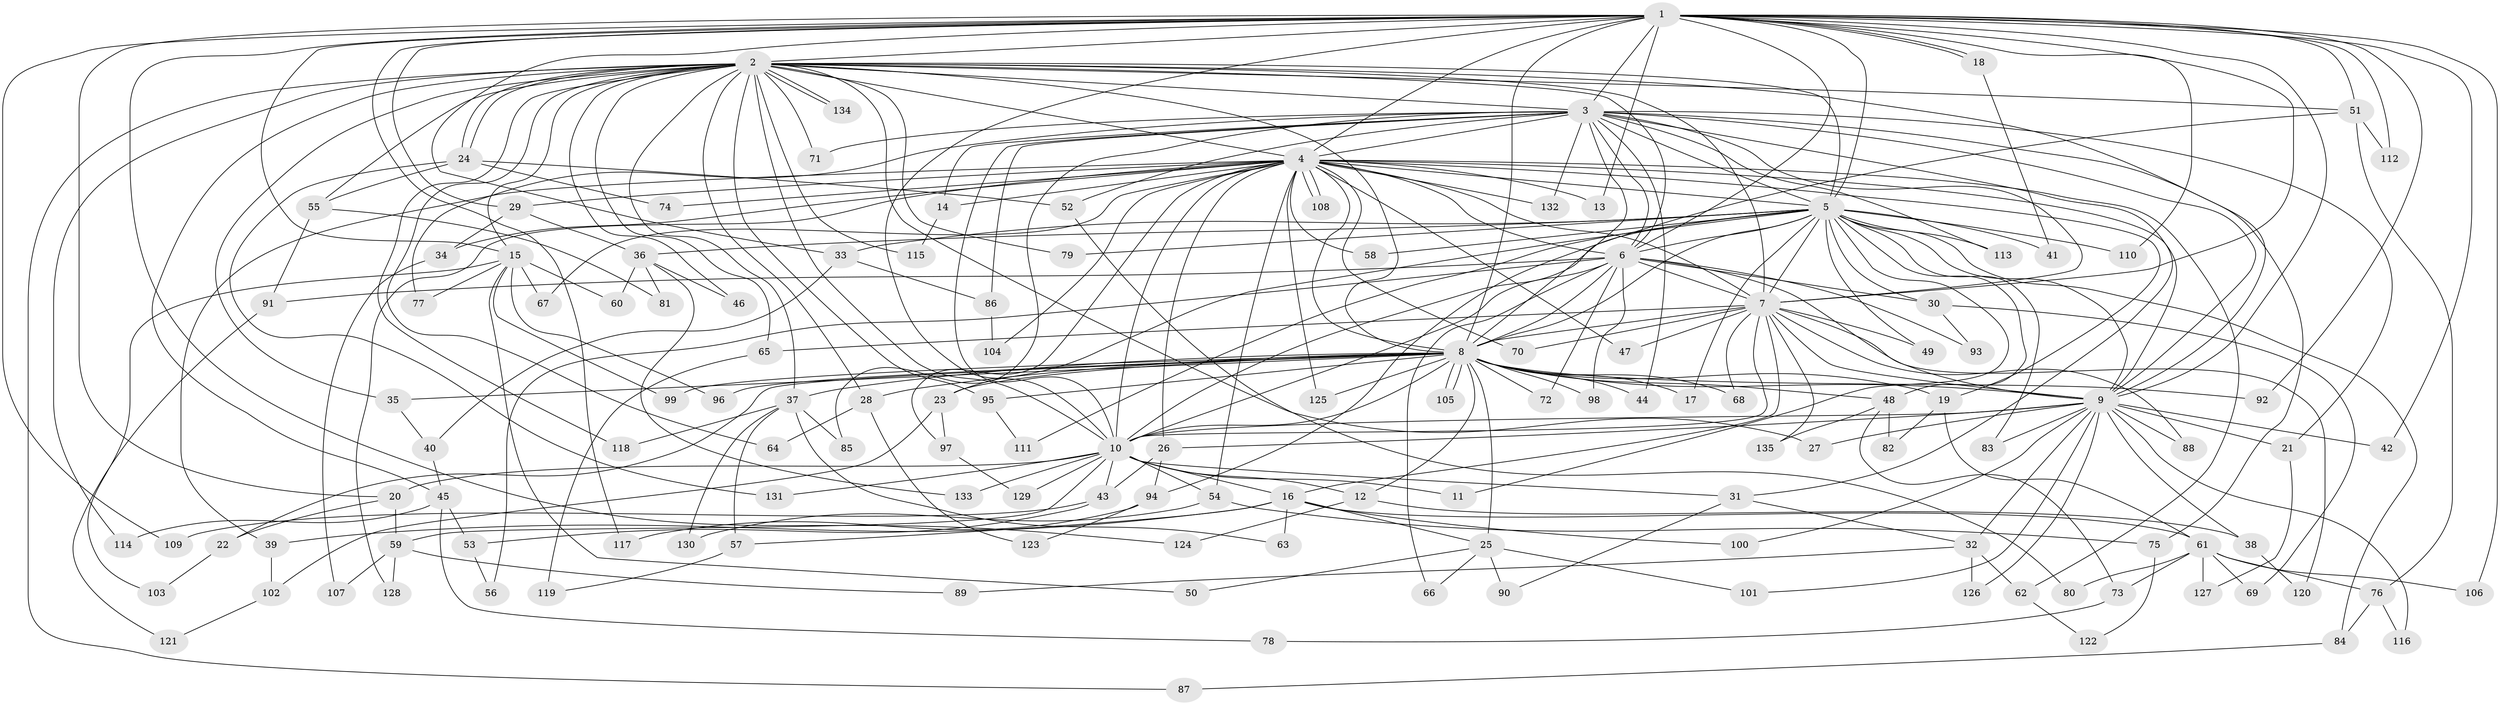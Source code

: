 // Generated by graph-tools (version 1.1) at 2025/49/03/09/25 03:49:31]
// undirected, 135 vertices, 295 edges
graph export_dot {
graph [start="1"]
  node [color=gray90,style=filled];
  1;
  2;
  3;
  4;
  5;
  6;
  7;
  8;
  9;
  10;
  11;
  12;
  13;
  14;
  15;
  16;
  17;
  18;
  19;
  20;
  21;
  22;
  23;
  24;
  25;
  26;
  27;
  28;
  29;
  30;
  31;
  32;
  33;
  34;
  35;
  36;
  37;
  38;
  39;
  40;
  41;
  42;
  43;
  44;
  45;
  46;
  47;
  48;
  49;
  50;
  51;
  52;
  53;
  54;
  55;
  56;
  57;
  58;
  59;
  60;
  61;
  62;
  63;
  64;
  65;
  66;
  67;
  68;
  69;
  70;
  71;
  72;
  73;
  74;
  75;
  76;
  77;
  78;
  79;
  80;
  81;
  82;
  83;
  84;
  85;
  86;
  87;
  88;
  89;
  90;
  91;
  92;
  93;
  94;
  95;
  96;
  97;
  98;
  99;
  100;
  101;
  102;
  103;
  104;
  105;
  106;
  107;
  108;
  109;
  110;
  111;
  112;
  113;
  114;
  115;
  116;
  117;
  118;
  119;
  120;
  121;
  122;
  123;
  124;
  125;
  126;
  127;
  128;
  129;
  130;
  131;
  132;
  133;
  134;
  135;
  1 -- 2;
  1 -- 3;
  1 -- 4;
  1 -- 5;
  1 -- 6;
  1 -- 7;
  1 -- 8;
  1 -- 9;
  1 -- 10;
  1 -- 13;
  1 -- 15;
  1 -- 18;
  1 -- 18;
  1 -- 20;
  1 -- 29;
  1 -- 33;
  1 -- 42;
  1 -- 51;
  1 -- 92;
  1 -- 106;
  1 -- 109;
  1 -- 110;
  1 -- 112;
  1 -- 117;
  1 -- 124;
  2 -- 3;
  2 -- 4;
  2 -- 5;
  2 -- 6;
  2 -- 7;
  2 -- 8;
  2 -- 9;
  2 -- 10;
  2 -- 15;
  2 -- 24;
  2 -- 24;
  2 -- 27;
  2 -- 28;
  2 -- 35;
  2 -- 37;
  2 -- 45;
  2 -- 46;
  2 -- 51;
  2 -- 55;
  2 -- 64;
  2 -- 65;
  2 -- 71;
  2 -- 79;
  2 -- 87;
  2 -- 95;
  2 -- 114;
  2 -- 115;
  2 -- 118;
  2 -- 134;
  2 -- 134;
  3 -- 4;
  3 -- 5;
  3 -- 6;
  3 -- 7;
  3 -- 8;
  3 -- 9;
  3 -- 10;
  3 -- 14;
  3 -- 21;
  3 -- 31;
  3 -- 44;
  3 -- 52;
  3 -- 71;
  3 -- 75;
  3 -- 77;
  3 -- 85;
  3 -- 86;
  3 -- 113;
  3 -- 132;
  4 -- 5;
  4 -- 6;
  4 -- 7;
  4 -- 8;
  4 -- 9;
  4 -- 10;
  4 -- 13;
  4 -- 14;
  4 -- 19;
  4 -- 26;
  4 -- 29;
  4 -- 34;
  4 -- 39;
  4 -- 47;
  4 -- 54;
  4 -- 58;
  4 -- 62;
  4 -- 67;
  4 -- 70;
  4 -- 74;
  4 -- 97;
  4 -- 104;
  4 -- 108;
  4 -- 108;
  4 -- 125;
  4 -- 128;
  4 -- 132;
  5 -- 6;
  5 -- 7;
  5 -- 8;
  5 -- 9;
  5 -- 10;
  5 -- 11;
  5 -- 17;
  5 -- 23;
  5 -- 30;
  5 -- 33;
  5 -- 36;
  5 -- 41;
  5 -- 48;
  5 -- 49;
  5 -- 58;
  5 -- 79;
  5 -- 83;
  5 -- 84;
  5 -- 110;
  5 -- 111;
  5 -- 113;
  6 -- 7;
  6 -- 8;
  6 -- 9;
  6 -- 10;
  6 -- 30;
  6 -- 56;
  6 -- 66;
  6 -- 72;
  6 -- 91;
  6 -- 93;
  6 -- 98;
  7 -- 8;
  7 -- 9;
  7 -- 10;
  7 -- 16;
  7 -- 47;
  7 -- 49;
  7 -- 65;
  7 -- 68;
  7 -- 70;
  7 -- 88;
  7 -- 120;
  7 -- 135;
  8 -- 9;
  8 -- 10;
  8 -- 12;
  8 -- 17;
  8 -- 19;
  8 -- 22;
  8 -- 23;
  8 -- 25;
  8 -- 28;
  8 -- 35;
  8 -- 37;
  8 -- 44;
  8 -- 48;
  8 -- 68;
  8 -- 72;
  8 -- 92;
  8 -- 95;
  8 -- 96;
  8 -- 98;
  8 -- 99;
  8 -- 105;
  8 -- 105;
  8 -- 125;
  9 -- 10;
  9 -- 21;
  9 -- 26;
  9 -- 27;
  9 -- 32;
  9 -- 38;
  9 -- 42;
  9 -- 83;
  9 -- 88;
  9 -- 100;
  9 -- 101;
  9 -- 116;
  9 -- 126;
  10 -- 11;
  10 -- 12;
  10 -- 16;
  10 -- 20;
  10 -- 31;
  10 -- 43;
  10 -- 54;
  10 -- 59;
  10 -- 129;
  10 -- 131;
  10 -- 133;
  12 -- 38;
  12 -- 124;
  14 -- 115;
  15 -- 50;
  15 -- 60;
  15 -- 67;
  15 -- 77;
  15 -- 96;
  15 -- 99;
  15 -- 103;
  16 -- 25;
  16 -- 39;
  16 -- 57;
  16 -- 61;
  16 -- 63;
  16 -- 100;
  18 -- 41;
  19 -- 61;
  19 -- 82;
  20 -- 22;
  20 -- 59;
  21 -- 127;
  22 -- 103;
  23 -- 97;
  23 -- 102;
  24 -- 52;
  24 -- 55;
  24 -- 74;
  24 -- 131;
  25 -- 50;
  25 -- 66;
  25 -- 90;
  25 -- 101;
  26 -- 43;
  26 -- 94;
  28 -- 64;
  28 -- 123;
  29 -- 34;
  29 -- 36;
  30 -- 69;
  30 -- 93;
  31 -- 32;
  31 -- 90;
  32 -- 62;
  32 -- 89;
  32 -- 126;
  33 -- 40;
  33 -- 86;
  34 -- 107;
  35 -- 40;
  36 -- 46;
  36 -- 60;
  36 -- 81;
  36 -- 133;
  37 -- 57;
  37 -- 63;
  37 -- 85;
  37 -- 118;
  37 -- 130;
  38 -- 120;
  39 -- 102;
  40 -- 45;
  43 -- 53;
  43 -- 109;
  45 -- 53;
  45 -- 78;
  45 -- 114;
  48 -- 73;
  48 -- 82;
  48 -- 135;
  51 -- 76;
  51 -- 94;
  51 -- 112;
  52 -- 80;
  53 -- 56;
  54 -- 75;
  54 -- 130;
  55 -- 81;
  55 -- 91;
  57 -- 119;
  59 -- 89;
  59 -- 107;
  59 -- 128;
  61 -- 69;
  61 -- 73;
  61 -- 76;
  61 -- 80;
  61 -- 106;
  61 -- 127;
  62 -- 122;
  65 -- 119;
  73 -- 78;
  75 -- 122;
  76 -- 84;
  76 -- 116;
  84 -- 87;
  86 -- 104;
  91 -- 121;
  94 -- 117;
  94 -- 123;
  95 -- 111;
  97 -- 129;
  102 -- 121;
}
